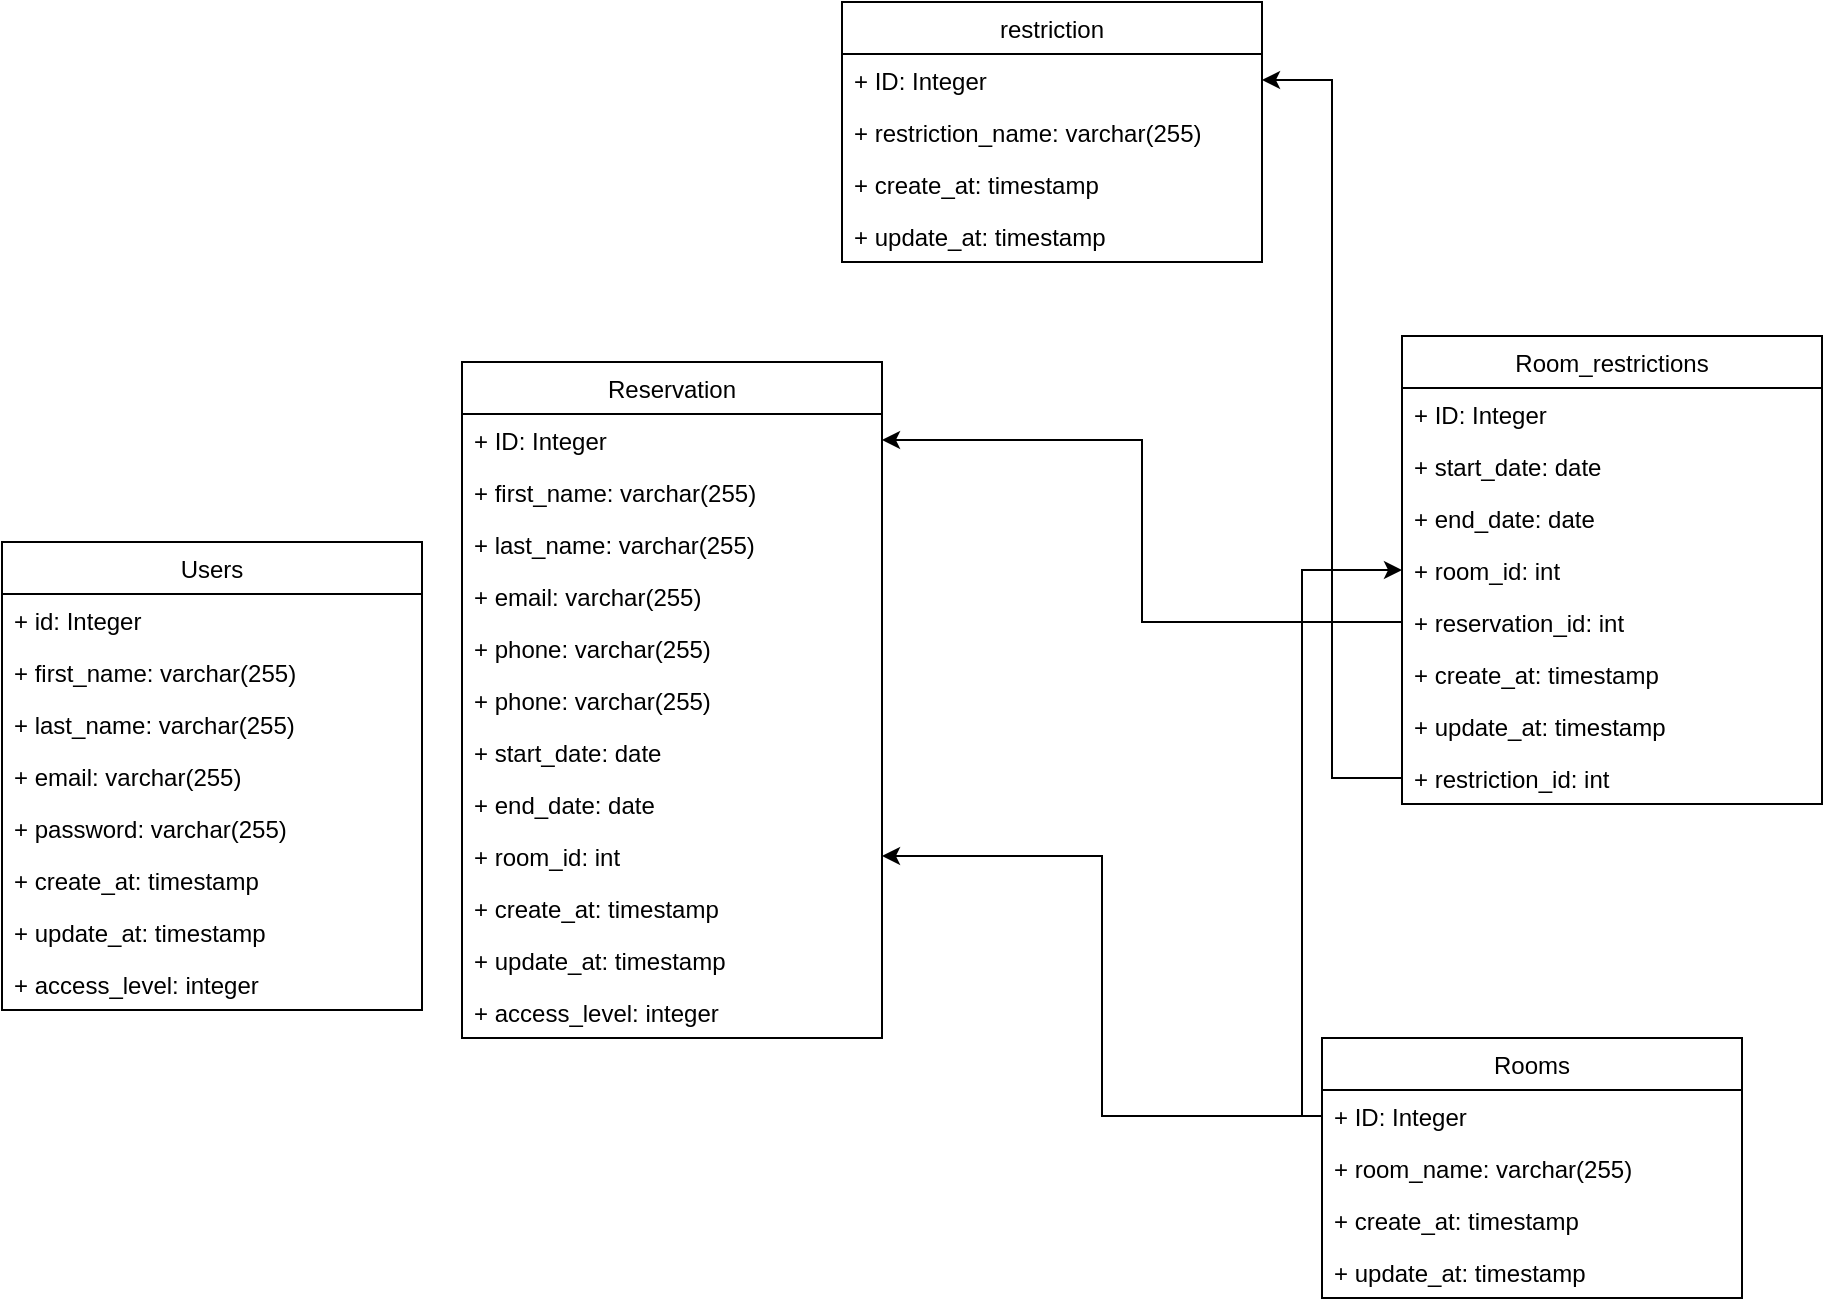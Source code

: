 <mxfile version="15.7.3" type="device"><diagram name="Page-1" id="a7904f86-f2b4-8e86-fa97-74104820619b"><mxGraphModel dx="1102" dy="865" grid="1" gridSize="10" guides="1" tooltips="1" connect="1" arrows="1" fold="1" page="1" pageScale="1" pageWidth="1100" pageHeight="850" background="none" math="0" shadow="0"><root><mxCell id="0"/><mxCell id="1" parent="0"/><mxCell id="58OQijmL_Bgpw1xbvf8i-6" value="Users" style="swimlane;fontStyle=0;childLayout=stackLayout;horizontal=1;startSize=26;fillColor=none;horizontalStack=0;resizeParent=1;resizeParentMax=0;resizeLast=0;collapsible=1;marginBottom=0;" vertex="1" parent="1"><mxGeometry x="130" y="320" width="210" height="234" as="geometry"/></mxCell><mxCell id="58OQijmL_Bgpw1xbvf8i-7" value="+ id: Integer" style="text;strokeColor=none;fillColor=none;align=left;verticalAlign=top;spacingLeft=4;spacingRight=4;overflow=hidden;rotatable=0;points=[[0,0.5],[1,0.5]];portConstraint=eastwest;" vertex="1" parent="58OQijmL_Bgpw1xbvf8i-6"><mxGeometry y="26" width="210" height="26" as="geometry"/></mxCell><mxCell id="58OQijmL_Bgpw1xbvf8i-8" value="+ first_name: varchar(255)" style="text;strokeColor=none;fillColor=none;align=left;verticalAlign=top;spacingLeft=4;spacingRight=4;overflow=hidden;rotatable=0;points=[[0,0.5],[1,0.5]];portConstraint=eastwest;" vertex="1" parent="58OQijmL_Bgpw1xbvf8i-6"><mxGeometry y="52" width="210" height="26" as="geometry"/></mxCell><mxCell id="58OQijmL_Bgpw1xbvf8i-9" value="+ last_name: varchar(255)" style="text;strokeColor=none;fillColor=none;align=left;verticalAlign=top;spacingLeft=4;spacingRight=4;overflow=hidden;rotatable=0;points=[[0,0.5],[1,0.5]];portConstraint=eastwest;" vertex="1" parent="58OQijmL_Bgpw1xbvf8i-6"><mxGeometry y="78" width="210" height="26" as="geometry"/></mxCell><mxCell id="58OQijmL_Bgpw1xbvf8i-14" value="+ email: varchar(255)" style="text;strokeColor=none;fillColor=none;align=left;verticalAlign=top;spacingLeft=4;spacingRight=4;overflow=hidden;rotatable=0;points=[[0,0.5],[1,0.5]];portConstraint=eastwest;" vertex="1" parent="58OQijmL_Bgpw1xbvf8i-6"><mxGeometry y="104" width="210" height="26" as="geometry"/></mxCell><mxCell id="58OQijmL_Bgpw1xbvf8i-15" value="+ password: varchar(255)" style="text;strokeColor=none;fillColor=none;align=left;verticalAlign=top;spacingLeft=4;spacingRight=4;overflow=hidden;rotatable=0;points=[[0,0.5],[1,0.5]];portConstraint=eastwest;" vertex="1" parent="58OQijmL_Bgpw1xbvf8i-6"><mxGeometry y="130" width="210" height="26" as="geometry"/></mxCell><mxCell id="58OQijmL_Bgpw1xbvf8i-16" value="+ create_at: timestamp" style="text;strokeColor=none;fillColor=none;align=left;verticalAlign=top;spacingLeft=4;spacingRight=4;overflow=hidden;rotatable=0;points=[[0,0.5],[1,0.5]];portConstraint=eastwest;" vertex="1" parent="58OQijmL_Bgpw1xbvf8i-6"><mxGeometry y="156" width="210" height="26" as="geometry"/></mxCell><mxCell id="58OQijmL_Bgpw1xbvf8i-17" value="+ update_at: timestamp" style="text;strokeColor=none;fillColor=none;align=left;verticalAlign=top;spacingLeft=4;spacingRight=4;overflow=hidden;rotatable=0;points=[[0,0.5],[1,0.5]];portConstraint=eastwest;" vertex="1" parent="58OQijmL_Bgpw1xbvf8i-6"><mxGeometry y="182" width="210" height="26" as="geometry"/></mxCell><mxCell id="58OQijmL_Bgpw1xbvf8i-18" value="+ access_level: integer" style="text;strokeColor=none;fillColor=none;align=left;verticalAlign=top;spacingLeft=4;spacingRight=4;overflow=hidden;rotatable=0;points=[[0,0.5],[1,0.5]];portConstraint=eastwest;" vertex="1" parent="58OQijmL_Bgpw1xbvf8i-6"><mxGeometry y="208" width="210" height="26" as="geometry"/></mxCell><mxCell id="58OQijmL_Bgpw1xbvf8i-20" value="Reservation" style="swimlane;fontStyle=0;childLayout=stackLayout;horizontal=1;startSize=26;fillColor=none;horizontalStack=0;resizeParent=1;resizeParentMax=0;resizeLast=0;collapsible=1;marginBottom=0;" vertex="1" parent="1"><mxGeometry x="360" y="230" width="210" height="338" as="geometry"/></mxCell><mxCell id="58OQijmL_Bgpw1xbvf8i-21" value="+ ID: Integer" style="text;strokeColor=none;fillColor=none;align=left;verticalAlign=top;spacingLeft=4;spacingRight=4;overflow=hidden;rotatable=0;points=[[0,0.5],[1,0.5]];portConstraint=eastwest;" vertex="1" parent="58OQijmL_Bgpw1xbvf8i-20"><mxGeometry y="26" width="210" height="26" as="geometry"/></mxCell><mxCell id="58OQijmL_Bgpw1xbvf8i-22" value="+ first_name: varchar(255)" style="text;strokeColor=none;fillColor=none;align=left;verticalAlign=top;spacingLeft=4;spacingRight=4;overflow=hidden;rotatable=0;points=[[0,0.5],[1,0.5]];portConstraint=eastwest;" vertex="1" parent="58OQijmL_Bgpw1xbvf8i-20"><mxGeometry y="52" width="210" height="26" as="geometry"/></mxCell><mxCell id="58OQijmL_Bgpw1xbvf8i-23" value="+ last_name: varchar(255)" style="text;strokeColor=none;fillColor=none;align=left;verticalAlign=top;spacingLeft=4;spacingRight=4;overflow=hidden;rotatable=0;points=[[0,0.5],[1,0.5]];portConstraint=eastwest;" vertex="1" parent="58OQijmL_Bgpw1xbvf8i-20"><mxGeometry y="78" width="210" height="26" as="geometry"/></mxCell><mxCell id="58OQijmL_Bgpw1xbvf8i-24" value="+ email: varchar(255)" style="text;strokeColor=none;fillColor=none;align=left;verticalAlign=top;spacingLeft=4;spacingRight=4;overflow=hidden;rotatable=0;points=[[0,0.5],[1,0.5]];portConstraint=eastwest;" vertex="1" parent="58OQijmL_Bgpw1xbvf8i-20"><mxGeometry y="104" width="210" height="26" as="geometry"/></mxCell><mxCell id="58OQijmL_Bgpw1xbvf8i-29" value="+ phone: varchar(255)" style="text;strokeColor=none;fillColor=none;align=left;verticalAlign=top;spacingLeft=4;spacingRight=4;overflow=hidden;rotatable=0;points=[[0,0.5],[1,0.5]];portConstraint=eastwest;" vertex="1" parent="58OQijmL_Bgpw1xbvf8i-20"><mxGeometry y="130" width="210" height="26" as="geometry"/></mxCell><mxCell id="58OQijmL_Bgpw1xbvf8i-30" value="+ phone: varchar(255)" style="text;strokeColor=none;fillColor=none;align=left;verticalAlign=top;spacingLeft=4;spacingRight=4;overflow=hidden;rotatable=0;points=[[0,0.5],[1,0.5]];portConstraint=eastwest;" vertex="1" parent="58OQijmL_Bgpw1xbvf8i-20"><mxGeometry y="156" width="210" height="26" as="geometry"/></mxCell><mxCell id="58OQijmL_Bgpw1xbvf8i-31" value="+ start_date: date" style="text;strokeColor=none;fillColor=none;align=left;verticalAlign=top;spacingLeft=4;spacingRight=4;overflow=hidden;rotatable=0;points=[[0,0.5],[1,0.5]];portConstraint=eastwest;" vertex="1" parent="58OQijmL_Bgpw1xbvf8i-20"><mxGeometry y="182" width="210" height="26" as="geometry"/></mxCell><mxCell id="58OQijmL_Bgpw1xbvf8i-32" value="+ end_date: date" style="text;strokeColor=none;fillColor=none;align=left;verticalAlign=top;spacingLeft=4;spacingRight=4;overflow=hidden;rotatable=0;points=[[0,0.5],[1,0.5]];portConstraint=eastwest;" vertex="1" parent="58OQijmL_Bgpw1xbvf8i-20"><mxGeometry y="208" width="210" height="26" as="geometry"/></mxCell><mxCell id="58OQijmL_Bgpw1xbvf8i-45" value="+ room_id: int" style="text;strokeColor=none;fillColor=none;align=left;verticalAlign=top;spacingLeft=4;spacingRight=4;overflow=hidden;rotatable=0;points=[[0,0.5],[1,0.5]];portConstraint=eastwest;" vertex="1" parent="58OQijmL_Bgpw1xbvf8i-20"><mxGeometry y="234" width="210" height="26" as="geometry"/></mxCell><mxCell id="58OQijmL_Bgpw1xbvf8i-26" value="+ create_at: timestamp" style="text;strokeColor=none;fillColor=none;align=left;verticalAlign=top;spacingLeft=4;spacingRight=4;overflow=hidden;rotatable=0;points=[[0,0.5],[1,0.5]];portConstraint=eastwest;" vertex="1" parent="58OQijmL_Bgpw1xbvf8i-20"><mxGeometry y="260" width="210" height="26" as="geometry"/></mxCell><mxCell id="58OQijmL_Bgpw1xbvf8i-27" value="+ update_at: timestamp" style="text;strokeColor=none;fillColor=none;align=left;verticalAlign=top;spacingLeft=4;spacingRight=4;overflow=hidden;rotatable=0;points=[[0,0.5],[1,0.5]];portConstraint=eastwest;" vertex="1" parent="58OQijmL_Bgpw1xbvf8i-20"><mxGeometry y="286" width="210" height="26" as="geometry"/></mxCell><mxCell id="58OQijmL_Bgpw1xbvf8i-28" value="+ access_level: integer" style="text;strokeColor=none;fillColor=none;align=left;verticalAlign=top;spacingLeft=4;spacingRight=4;overflow=hidden;rotatable=0;points=[[0,0.5],[1,0.5]];portConstraint=eastwest;" vertex="1" parent="58OQijmL_Bgpw1xbvf8i-20"><mxGeometry y="312" width="210" height="26" as="geometry"/></mxCell><mxCell id="58OQijmL_Bgpw1xbvf8i-33" value="Rooms" style="swimlane;fontStyle=0;childLayout=stackLayout;horizontal=1;startSize=26;fillColor=none;horizontalStack=0;resizeParent=1;resizeParentMax=0;resizeLast=0;collapsible=1;marginBottom=0;" vertex="1" parent="1"><mxGeometry x="790" y="568" width="210" height="130" as="geometry"/></mxCell><mxCell id="58OQijmL_Bgpw1xbvf8i-34" value="+ ID: Integer" style="text;strokeColor=none;fillColor=none;align=left;verticalAlign=top;spacingLeft=4;spacingRight=4;overflow=hidden;rotatable=0;points=[[0,0.5],[1,0.5]];portConstraint=eastwest;" vertex="1" parent="58OQijmL_Bgpw1xbvf8i-33"><mxGeometry y="26" width="210" height="26" as="geometry"/></mxCell><mxCell id="58OQijmL_Bgpw1xbvf8i-35" value="+ room_name: varchar(255)" style="text;strokeColor=none;fillColor=none;align=left;verticalAlign=top;spacingLeft=4;spacingRight=4;overflow=hidden;rotatable=0;points=[[0,0.5],[1,0.5]];portConstraint=eastwest;" vertex="1" parent="58OQijmL_Bgpw1xbvf8i-33"><mxGeometry y="52" width="210" height="26" as="geometry"/></mxCell><mxCell id="58OQijmL_Bgpw1xbvf8i-73" value="+ create_at: timestamp" style="text;strokeColor=none;fillColor=none;align=left;verticalAlign=top;spacingLeft=4;spacingRight=4;overflow=hidden;rotatable=0;points=[[0,0.5],[1,0.5]];portConstraint=eastwest;" vertex="1" parent="58OQijmL_Bgpw1xbvf8i-33"><mxGeometry y="78" width="210" height="26" as="geometry"/></mxCell><mxCell id="58OQijmL_Bgpw1xbvf8i-74" value="+ update_at: timestamp" style="text;strokeColor=none;fillColor=none;align=left;verticalAlign=top;spacingLeft=4;spacingRight=4;overflow=hidden;rotatable=0;points=[[0,0.5],[1,0.5]];portConstraint=eastwest;" vertex="1" parent="58OQijmL_Bgpw1xbvf8i-33"><mxGeometry y="104" width="210" height="26" as="geometry"/></mxCell><mxCell id="58OQijmL_Bgpw1xbvf8i-51" value="Room_restrictions" style="swimlane;fontStyle=0;childLayout=stackLayout;horizontal=1;startSize=26;fillColor=none;horizontalStack=0;resizeParent=1;resizeParentMax=0;resizeLast=0;collapsible=1;marginBottom=0;" vertex="1" parent="1"><mxGeometry x="830" y="217" width="210" height="234" as="geometry"/></mxCell><mxCell id="58OQijmL_Bgpw1xbvf8i-52" value="+ ID: Integer" style="text;strokeColor=none;fillColor=none;align=left;verticalAlign=top;spacingLeft=4;spacingRight=4;overflow=hidden;rotatable=0;points=[[0,0.5],[1,0.5]];portConstraint=eastwest;" vertex="1" parent="58OQijmL_Bgpw1xbvf8i-51"><mxGeometry y="26" width="210" height="26" as="geometry"/></mxCell><mxCell id="58OQijmL_Bgpw1xbvf8i-58" value="+ start_date: date" style="text;strokeColor=none;fillColor=none;align=left;verticalAlign=top;spacingLeft=4;spacingRight=4;overflow=hidden;rotatable=0;points=[[0,0.5],[1,0.5]];portConstraint=eastwest;" vertex="1" parent="58OQijmL_Bgpw1xbvf8i-51"><mxGeometry y="52" width="210" height="26" as="geometry"/></mxCell><mxCell id="58OQijmL_Bgpw1xbvf8i-59" value="+ end_date: date" style="text;strokeColor=none;fillColor=none;align=left;verticalAlign=top;spacingLeft=4;spacingRight=4;overflow=hidden;rotatable=0;points=[[0,0.5],[1,0.5]];portConstraint=eastwest;" vertex="1" parent="58OQijmL_Bgpw1xbvf8i-51"><mxGeometry y="78" width="210" height="26" as="geometry"/></mxCell><mxCell id="58OQijmL_Bgpw1xbvf8i-60" value="+ room_id: int" style="text;strokeColor=none;fillColor=none;align=left;verticalAlign=top;spacingLeft=4;spacingRight=4;overflow=hidden;rotatable=0;points=[[0,0.5],[1,0.5]];portConstraint=eastwest;" vertex="1" parent="58OQijmL_Bgpw1xbvf8i-51"><mxGeometry y="104" width="210" height="26" as="geometry"/></mxCell><mxCell id="58OQijmL_Bgpw1xbvf8i-67" value="+ reservation_id: int" style="text;strokeColor=none;fillColor=none;align=left;verticalAlign=top;spacingLeft=4;spacingRight=4;overflow=hidden;rotatable=0;points=[[0,0.5],[1,0.5]];portConstraint=eastwest;" vertex="1" parent="58OQijmL_Bgpw1xbvf8i-51"><mxGeometry y="130" width="210" height="26" as="geometry"/></mxCell><mxCell id="58OQijmL_Bgpw1xbvf8i-68" value="+ create_at: timestamp" style="text;strokeColor=none;fillColor=none;align=left;verticalAlign=top;spacingLeft=4;spacingRight=4;overflow=hidden;rotatable=0;points=[[0,0.5],[1,0.5]];portConstraint=eastwest;" vertex="1" parent="58OQijmL_Bgpw1xbvf8i-51"><mxGeometry y="156" width="210" height="26" as="geometry"/></mxCell><mxCell id="58OQijmL_Bgpw1xbvf8i-69" value="+ update_at: timestamp" style="text;strokeColor=none;fillColor=none;align=left;verticalAlign=top;spacingLeft=4;spacingRight=4;overflow=hidden;rotatable=0;points=[[0,0.5],[1,0.5]];portConstraint=eastwest;" vertex="1" parent="58OQijmL_Bgpw1xbvf8i-51"><mxGeometry y="182" width="210" height="26" as="geometry"/></mxCell><mxCell id="58OQijmL_Bgpw1xbvf8i-75" value="+ restriction_id: int" style="text;strokeColor=none;fillColor=none;align=left;verticalAlign=top;spacingLeft=4;spacingRight=4;overflow=hidden;rotatable=0;points=[[0,0.5],[1,0.5]];portConstraint=eastwest;" vertex="1" parent="58OQijmL_Bgpw1xbvf8i-51"><mxGeometry y="208" width="210" height="26" as="geometry"/></mxCell><mxCell id="58OQijmL_Bgpw1xbvf8i-65" value="" style="endArrow=classic;html=1;rounded=0;entryX=0;entryY=0.5;entryDx=0;entryDy=0;exitX=0;exitY=0.5;exitDx=0;exitDy=0;edgeStyle=orthogonalEdgeStyle;" edge="1" parent="1" source="58OQijmL_Bgpw1xbvf8i-34" target="58OQijmL_Bgpw1xbvf8i-60"><mxGeometry width="50" height="50" relative="1" as="geometry"><mxPoint x="810" y="500" as="sourcePoint"/><mxPoint x="860" y="450" as="targetPoint"/></mxGeometry></mxCell><mxCell id="58OQijmL_Bgpw1xbvf8i-66" value="" style="endArrow=classic;html=1;rounded=0;exitX=0;exitY=0.5;exitDx=0;exitDy=0;edgeStyle=orthogonalEdgeStyle;" edge="1" parent="1" source="58OQijmL_Bgpw1xbvf8i-34" target="58OQijmL_Bgpw1xbvf8i-45"><mxGeometry width="50" height="50" relative="1" as="geometry"><mxPoint x="670" y="425" as="sourcePoint"/><mxPoint x="720" y="375" as="targetPoint"/></mxGeometry></mxCell><mxCell id="58OQijmL_Bgpw1xbvf8i-70" value="" style="endArrow=classic;html=1;rounded=0;entryX=1;entryY=0.5;entryDx=0;entryDy=0;edgeStyle=orthogonalEdgeStyle;" edge="1" parent="1" source="58OQijmL_Bgpw1xbvf8i-67" target="58OQijmL_Bgpw1xbvf8i-21"><mxGeometry width="50" height="50" relative="1" as="geometry"><mxPoint x="660" y="542" as="sourcePoint"/><mxPoint x="640" y="280" as="targetPoint"/></mxGeometry></mxCell><mxCell id="58OQijmL_Bgpw1xbvf8i-76" value="restriction" style="swimlane;fontStyle=0;childLayout=stackLayout;horizontal=1;startSize=26;fillColor=none;horizontalStack=0;resizeParent=1;resizeParentMax=0;resizeLast=0;collapsible=1;marginBottom=0;" vertex="1" parent="1"><mxGeometry x="550" y="50" width="210" height="130" as="geometry"/></mxCell><mxCell id="58OQijmL_Bgpw1xbvf8i-77" value="+ ID: Integer" style="text;strokeColor=none;fillColor=none;align=left;verticalAlign=top;spacingLeft=4;spacingRight=4;overflow=hidden;rotatable=0;points=[[0,0.5],[1,0.5]];portConstraint=eastwest;" vertex="1" parent="58OQijmL_Bgpw1xbvf8i-76"><mxGeometry y="26" width="210" height="26" as="geometry"/></mxCell><mxCell id="58OQijmL_Bgpw1xbvf8i-78" value="+ restriction_name: varchar(255)" style="text;strokeColor=none;fillColor=none;align=left;verticalAlign=top;spacingLeft=4;spacingRight=4;overflow=hidden;rotatable=0;points=[[0,0.5],[1,0.5]];portConstraint=eastwest;" vertex="1" parent="58OQijmL_Bgpw1xbvf8i-76"><mxGeometry y="52" width="210" height="26" as="geometry"/></mxCell><mxCell id="58OQijmL_Bgpw1xbvf8i-79" value="+ create_at: timestamp" style="text;strokeColor=none;fillColor=none;align=left;verticalAlign=top;spacingLeft=4;spacingRight=4;overflow=hidden;rotatable=0;points=[[0,0.5],[1,0.5]];portConstraint=eastwest;" vertex="1" parent="58OQijmL_Bgpw1xbvf8i-76"><mxGeometry y="78" width="210" height="26" as="geometry"/></mxCell><mxCell id="58OQijmL_Bgpw1xbvf8i-80" value="+ update_at: timestamp" style="text;strokeColor=none;fillColor=none;align=left;verticalAlign=top;spacingLeft=4;spacingRight=4;overflow=hidden;rotatable=0;points=[[0,0.5],[1,0.5]];portConstraint=eastwest;" vertex="1" parent="58OQijmL_Bgpw1xbvf8i-76"><mxGeometry y="104" width="210" height="26" as="geometry"/></mxCell><mxCell id="58OQijmL_Bgpw1xbvf8i-81" value="" style="endArrow=classic;html=1;rounded=0;edgeStyle=orthogonalEdgeStyle;exitX=0;exitY=0.5;exitDx=0;exitDy=0;" edge="1" parent="1" source="58OQijmL_Bgpw1xbvf8i-75" target="58OQijmL_Bgpw1xbvf8i-77"><mxGeometry width="50" height="50" relative="1" as="geometry"><mxPoint x="760" y="412" as="sourcePoint"/><mxPoint x="500" y="321" as="targetPoint"/></mxGeometry></mxCell></root></mxGraphModel></diagram></mxfile>